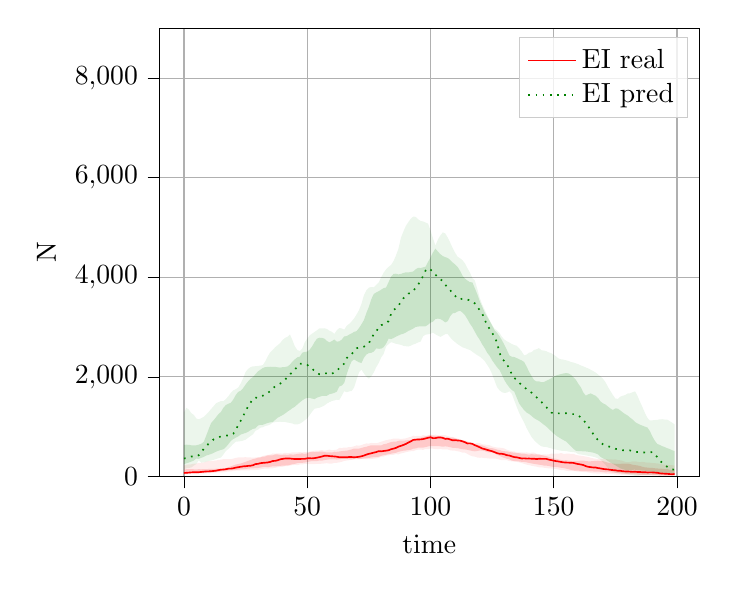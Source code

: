 % This file was created by tikzplotlib v0.9.8.
\begin{tikzpicture}

\begin{axis}[
legend cell align={left},
legend style={fill opacity=0.8, draw opacity=1, text opacity=1, draw=white!80!black},
tick align=outside,
tick pos=left,
x grid style={white!69.02!black},
xlabel={time},
xmajorgrids,
xmin=-9.95, xmax=208.95,
xtick style={color=black},
y grid style={white!69.02!black},
ylabel={N},
ymajorgrids,
ymin=0, ymax=9002,
ytick style={color=black}
]
\path [fill=red, fill opacity=0.15]
(axis cs:0,143.75)
--(axis cs:0,53.75)
--(axis cs:1,54.75)
--(axis cs:2,64)
--(axis cs:3,69.5)
--(axis cs:4,68.5)
--(axis cs:5,65.75)
--(axis cs:6,70)
--(axis cs:7,72)
--(axis cs:8,70.75)
--(axis cs:9,72.25)
--(axis cs:10,74.5)
--(axis cs:11,83.5)
--(axis cs:12,87)
--(axis cs:13,88.5)
--(axis cs:14,96.75)
--(axis cs:15,105.5)
--(axis cs:16,116)
--(axis cs:17,117.75)
--(axis cs:18,124)
--(axis cs:19,127.75)
--(axis cs:20,132.5)
--(axis cs:21,133.25)
--(axis cs:22,137.5)
--(axis cs:23,145)
--(axis cs:24,145)
--(axis cs:25,151.5)
--(axis cs:26,158.75)
--(axis cs:27,163)
--(axis cs:28,164)
--(axis cs:29,169.75)
--(axis cs:30,171.25)
--(axis cs:31,181.25)
--(axis cs:32,191.25)
--(axis cs:33,195.25)
--(axis cs:34,188)
--(axis cs:35,197)
--(axis cs:36,204.5)
--(axis cs:37,203.25)
--(axis cs:38,208.75)
--(axis cs:39,216)
--(axis cs:40,218.25)
--(axis cs:41,221.5)
--(axis cs:42,224.75)
--(axis cs:43,234.75)
--(axis cs:44,247.5)
--(axis cs:45,255.5)
--(axis cs:46,269.25)
--(axis cs:47,276.25)
--(axis cs:48,276)
--(axis cs:49,280.75)
--(axis cs:50,290.25)
--(axis cs:51,302.5)
--(axis cs:52,310.5)
--(axis cs:53,308.75)
--(axis cs:54,311.5)
--(axis cs:55,323.25)
--(axis cs:56,319.5)
--(axis cs:57,330.75)
--(axis cs:58,338.5)
--(axis cs:59,345.25)
--(axis cs:60,342.75)
--(axis cs:61,346.75)
--(axis cs:62,341.25)
--(axis cs:63,348.75)
--(axis cs:64,354.5)
--(axis cs:65,354.75)
--(axis cs:66,354)
--(axis cs:67,348.25)
--(axis cs:68,343.75)
--(axis cs:69,352.5)
--(axis cs:70,365)
--(axis cs:71,352.75)
--(axis cs:72,356)
--(axis cs:73,364.25)
--(axis cs:74,367.25)
--(axis cs:75,374.25)
--(axis cs:76,383.25)
--(axis cs:77,389.5)
--(axis cs:78,392.75)
--(axis cs:79,398.75)
--(axis cs:80,416.75)
--(axis cs:81,429.75)
--(axis cs:82,438)
--(axis cs:83,449)
--(axis cs:84,458.75)
--(axis cs:85,468)
--(axis cs:86,477)
--(axis cs:87,496.5)
--(axis cs:88,508.75)
--(axis cs:89,519.5)
--(axis cs:90,523.5)
--(axis cs:91,532)
--(axis cs:92,538.25)
--(axis cs:93,559.75)
--(axis cs:94,564.25)
--(axis cs:95,581.25)
--(axis cs:96,583.25)
--(axis cs:97,581.5)
--(axis cs:98,591)
--(axis cs:99,604)
--(axis cs:100,613.25)
--(axis cs:101,609.25)
--(axis cs:102,609.5)
--(axis cs:103,613.5)
--(axis cs:104,606.5)
--(axis cs:105,598.5)
--(axis cs:106,606)
--(axis cs:107,599.75)
--(axis cs:108,589.25)
--(axis cs:109,577.25)
--(axis cs:110,576)
--(axis cs:111,569.25)
--(axis cs:112,559)
--(axis cs:113,548.75)
--(axis cs:114,546)
--(axis cs:115,536.75)
--(axis cs:116,524.75)
--(axis cs:117,512.75)
--(axis cs:118,506.75)
--(axis cs:119,513.75)
--(axis cs:120,523.75)
--(axis cs:121,521.75)
--(axis cs:122,511.75)
--(axis cs:123,490)
--(axis cs:124,484.25)
--(axis cs:125,483.25)
--(axis cs:126,467.5)
--(axis cs:127,436.5)
--(axis cs:128,418.25)
--(axis cs:129,390)
--(axis cs:130,373.75)
--(axis cs:131,357.25)
--(axis cs:132,344.5)
--(axis cs:133,320.5)
--(axis cs:134,311.25)
--(axis cs:135,309)
--(axis cs:136,302)
--(axis cs:137,295.5)
--(axis cs:138,293.5)
--(axis cs:139,283.75)
--(axis cs:140,274.25)
--(axis cs:141,262.75)
--(axis cs:142,254.75)
--(axis cs:143,246.25)
--(axis cs:144,239)
--(axis cs:145,232)
--(axis cs:146,221.25)
--(axis cs:147,219.25)
--(axis cs:148,212)
--(axis cs:149,199.25)
--(axis cs:150,194.5)
--(axis cs:151,191.5)
--(axis cs:152,185.25)
--(axis cs:153,175.25)
--(axis cs:154,170)
--(axis cs:155,160.25)
--(axis cs:156,146.5)
--(axis cs:157,135)
--(axis cs:158,122.25)
--(axis cs:159,119)
--(axis cs:160,118.75)
--(axis cs:161,112)
--(axis cs:162,109.5)
--(axis cs:163,109.25)
--(axis cs:164,103.25)
--(axis cs:165,104)
--(axis cs:166,101.5)
--(axis cs:167,101)
--(axis cs:168,100.75)
--(axis cs:169,94.75)
--(axis cs:170,90)
--(axis cs:171,83.75)
--(axis cs:172,88.25)
--(axis cs:173,83.25)
--(axis cs:174,80)
--(axis cs:175,74.5)
--(axis cs:176,69.25)
--(axis cs:177,62.5)
--(axis cs:178,59.5)
--(axis cs:179,57)
--(axis cs:180,54)
--(axis cs:181,52.5)
--(axis cs:182,49.25)
--(axis cs:183,45)
--(axis cs:184,39.75)
--(axis cs:185,33.25)
--(axis cs:186,30.75)
--(axis cs:187,29.75)
--(axis cs:188,29.25)
--(axis cs:189,28.25)
--(axis cs:190,25.5)
--(axis cs:191,23)
--(axis cs:192,22.25)
--(axis cs:193,20.25)
--(axis cs:194,22)
--(axis cs:195,19.5)
--(axis cs:196,19.5)
--(axis cs:197,18)
--(axis cs:198,16.5)
--(axis cs:199,16.75)
--(axis cs:199,126.75)
--(axis cs:199,126.75)
--(axis cs:198,127.5)
--(axis cs:197,138.25)
--(axis cs:196,150)
--(axis cs:195,149.75)
--(axis cs:194,157.5)
--(axis cs:193,158.25)
--(axis cs:192,162.5)
--(axis cs:191,167)
--(axis cs:190,173)
--(axis cs:189,175.25)
--(axis cs:188,180.75)
--(axis cs:187,184.5)
--(axis cs:186,195.5)
--(axis cs:185,212.25)
--(axis cs:184,222.75)
--(axis cs:183,230)
--(axis cs:182,237.75)
--(axis cs:181,250.5)
--(axis cs:180,261)
--(axis cs:179,257.75)
--(axis cs:178,260)
--(axis cs:177,254.5)
--(axis cs:176,256.25)
--(axis cs:175,256.75)
--(axis cs:174,260.5)
--(axis cs:173,269.25)
--(axis cs:172,278.25)
--(axis cs:171,295.25)
--(axis cs:170,308.5)
--(axis cs:169,314.25)
--(axis cs:168,317.5)
--(axis cs:167,316.75)
--(axis cs:166,310)
--(axis cs:165,306.75)
--(axis cs:164,306.75)
--(axis cs:163,310.75)
--(axis cs:162,322.25)
--(axis cs:161,318.5)
--(axis cs:160,316.25)
--(axis cs:159,314.75)
--(axis cs:158,313.25)
--(axis cs:157,316)
--(axis cs:156,320.5)
--(axis cs:155,329)
--(axis cs:154,324.5)
--(axis cs:153,331.5)
--(axis cs:152,342.75)
--(axis cs:151,355.75)
--(axis cs:150,363.75)
--(axis cs:149,376.25)
--(axis cs:148,394.25)
--(axis cs:147,408.25)
--(axis cs:146,420.25)
--(axis cs:145,430.25)
--(axis cs:144,439.25)
--(axis cs:143,444.25)
--(axis cs:142,442.25)
--(axis cs:141,450.5)
--(axis cs:140,439.5)
--(axis cs:139,447.25)
--(axis cs:138,461)
--(axis cs:137,460.25)
--(axis cs:136,467.75)
--(axis cs:135,471)
--(axis cs:134,479.5)
--(axis cs:133,485)
--(axis cs:132,493.5)
--(axis cs:131,506.25)
--(axis cs:130,508.5)
--(axis cs:129,515.75)
--(axis cs:128,534.5)
--(axis cs:127,541.25)
--(axis cs:126,558.25)
--(axis cs:125,571.25)
--(axis cs:124,572.25)
--(axis cs:123,588.5)
--(axis cs:122,607)
--(axis cs:121,624)
--(axis cs:120,627.25)
--(axis cs:119,640.5)
--(axis cs:118,646.25)
--(axis cs:117,665.25)
--(axis cs:116,670.75)
--(axis cs:115,694)
--(axis cs:114,716)
--(axis cs:113,724.75)
--(axis cs:112,732.5)
--(axis cs:111,747.25)
--(axis cs:110,765.75)
--(axis cs:109,782.25)
--(axis cs:108,782)
--(axis cs:107,780.5)
--(axis cs:106,787)
--(axis cs:105,801.75)
--(axis cs:104,811)
--(axis cs:103,809.5)
--(axis cs:102,814.25)
--(axis cs:101,821)
--(axis cs:100,829)
--(axis cs:99,817.25)
--(axis cs:98,808.25)
--(axis cs:97,792.75)
--(axis cs:96,779.5)
--(axis cs:95,766.5)
--(axis cs:94,756)
--(axis cs:93,738.75)
--(axis cs:92,730.25)
--(axis cs:91,730.75)
--(axis cs:90,725.5)
--(axis cs:89,719)
--(axis cs:88,722)
--(axis cs:87,717.75)
--(axis cs:86,700)
--(axis cs:85,701.5)
--(axis cs:84,692.5)
--(axis cs:83,675.25)
--(axis cs:82,656.5)
--(axis cs:81,648.75)
--(axis cs:80,623.5)
--(axis cs:79,626.25)
--(axis cs:78,625.5)
--(axis cs:77,624.25)
--(axis cs:76,628.5)
--(axis cs:75,614.25)
--(axis cs:74,598)
--(axis cs:73,588.5)
--(axis cs:72,574.75)
--(axis cs:71,561)
--(axis cs:70,562.75)
--(axis cs:69,562.75)
--(axis cs:68,544.5)
--(axis cs:67,532.75)
--(axis cs:66,518.75)
--(axis cs:65,517.75)
--(axis cs:64,510)
--(axis cs:63,503.75)
--(axis cs:62,497.25)
--(axis cs:61,498.25)
--(axis cs:60,482.25)
--(axis cs:59,486.25)
--(axis cs:58,483.25)
--(axis cs:57,492.25)
--(axis cs:56,502.75)
--(axis cs:55,499.25)
--(axis cs:54,495.25)
--(axis cs:53,491.75)
--(axis cs:52,496)
--(axis cs:51,492)
--(axis cs:50,465.5)
--(axis cs:49,456.5)
--(axis cs:48,465)
--(axis cs:47,460.5)
--(axis cs:46,454.25)
--(axis cs:45,443.5)
--(axis cs:44,441.25)
--(axis cs:43,446.25)
--(axis cs:42,432)
--(axis cs:41,441)
--(axis cs:40,436.75)
--(axis cs:39,435.5)
--(axis cs:38,445)
--(axis cs:37,445.75)
--(axis cs:36,426)
--(axis cs:35,424.75)
--(axis cs:34,424.75)
--(axis cs:33,403.5)
--(axis cs:32,398.5)
--(axis cs:31,383.75)
--(axis cs:30,376.75)
--(axis cs:29,361.75)
--(axis cs:28,350.25)
--(axis cs:27,331.5)
--(axis cs:26,315.5)
--(axis cs:25,295)
--(axis cs:24,278.25)
--(axis cs:23,262.75)
--(axis cs:22,251.25)
--(axis cs:21,241)
--(axis cs:20,222.75)
--(axis cs:19,205)
--(axis cs:18,186)
--(axis cs:17,168.25)
--(axis cs:16,161.75)
--(axis cs:15,158.5)
--(axis cs:14,158.5)
--(axis cs:13,157)
--(axis cs:12,154.75)
--(axis cs:11,156.75)
--(axis cs:10,151.75)
--(axis cs:9,151.25)
--(axis cs:8,151)
--(axis cs:7,146)
--(axis cs:6,148)
--(axis cs:5,144)
--(axis cs:4,146)
--(axis cs:3,151.5)
--(axis cs:2,150.5)
--(axis cs:1,147)
--(axis cs:0,143.75)
--cycle;

\path [fill=red, fill opacity=0.075]
(axis cs:0,218.7)
--(axis cs:0,44)
--(axis cs:1,44.7)
--(axis cs:2,50.5)
--(axis cs:3,60.4)
--(axis cs:4,59.7)
--(axis cs:5,63.5)
--(axis cs:6,64.1)
--(axis cs:7,64)
--(axis cs:8,61.5)
--(axis cs:9,64.7)
--(axis cs:10,70.8)
--(axis cs:11,71.5)
--(axis cs:12,76.1)
--(axis cs:13,81.8)
--(axis cs:14,83.8)
--(axis cs:15,82.5)
--(axis cs:16,86.2)
--(axis cs:17,94.3)
--(axis cs:18,99.1)
--(axis cs:19,105)
--(axis cs:20,107.9)
--(axis cs:21,117)
--(axis cs:22,118.8)
--(axis cs:23,122)
--(axis cs:24,122.1)
--(axis cs:25,123.1)
--(axis cs:26,124.4)
--(axis cs:27,127.2)
--(axis cs:28,131.5)
--(axis cs:29,131.3)
--(axis cs:30,134.3)
--(axis cs:31,143.9)
--(axis cs:32,155.4)
--(axis cs:33,159.6)
--(axis cs:34,157.5)
--(axis cs:35,164.3)
--(axis cs:36,166.3)
--(axis cs:37,175.6)
--(axis cs:38,187.4)
--(axis cs:39,193.8)
--(axis cs:40,196.7)
--(axis cs:41,209.7)
--(axis cs:42,210.7)
--(axis cs:43,219.9)
--(axis cs:44,230.3)
--(axis cs:45,233.6)
--(axis cs:46,229.7)
--(axis cs:47,242.6)
--(axis cs:48,242.9)
--(axis cs:49,253.2)
--(axis cs:50,252.6)
--(axis cs:51,247.1)
--(axis cs:52,247.7)
--(axis cs:53,250.8)
--(axis cs:54,255.1)
--(axis cs:55,253)
--(axis cs:56,259.3)
--(axis cs:57,262.5)
--(axis cs:58,269.6)
--(axis cs:59,257.7)
--(axis cs:60,261)
--(axis cs:61,273.3)
--(axis cs:62,275.9)
--(axis cs:63,285.2)
--(axis cs:64,295.4)
--(axis cs:65,312.9)
--(axis cs:66,322.2)
--(axis cs:67,329)
--(axis cs:68,335.1)
--(axis cs:69,343.8)
--(axis cs:70,347.6)
--(axis cs:71,342.4)
--(axis cs:72,353.9)
--(axis cs:73,354.2)
--(axis cs:74,351.4)
--(axis cs:75,358)
--(axis cs:76,353.8)
--(axis cs:77,358.6)
--(axis cs:78,365.2)
--(axis cs:79,378.4)
--(axis cs:80,398.9)
--(axis cs:81,401.3)
--(axis cs:82,420.5)
--(axis cs:83,426.7)
--(axis cs:84,437.1)
--(axis cs:85,437.6)
--(axis cs:86,451.2)
--(axis cs:87,444.9)
--(axis cs:88,464.9)
--(axis cs:89,473.8)
--(axis cs:90,490)
--(axis cs:91,499.9)
--(axis cs:92,508.9)
--(axis cs:93,510.7)
--(axis cs:94,529.1)
--(axis cs:95,543.3)
--(axis cs:96,540)
--(axis cs:97,536.9)
--(axis cs:98,554.2)
--(axis cs:99,548.6)
--(axis cs:100,564.8)
--(axis cs:101,560.1)
--(axis cs:102,551.5)
--(axis cs:103,547.7)
--(axis cs:104,554.7)
--(axis cs:105,544.7)
--(axis cs:106,545.8)
--(axis cs:107,543.7)
--(axis cs:108,527)
--(axis cs:109,521.3)
--(axis cs:110,519.8)
--(axis cs:111,507.6)
--(axis cs:112,497.8)
--(axis cs:113,480.5)
--(axis cs:114,478.9)
--(axis cs:115,453.3)
--(axis cs:116,425.3)
--(axis cs:117,406.7)
--(axis cs:118,399.8)
--(axis cs:119,381.6)
--(axis cs:120,377.4)
--(axis cs:121,378.1)
--(axis cs:122,369.1)
--(axis cs:123,367.4)
--(axis cs:124,361.8)
--(axis cs:125,357.7)
--(axis cs:126,361.9)
--(axis cs:127,355.4)
--(axis cs:128,340.5)
--(axis cs:129,329.9)
--(axis cs:130,328.3)
--(axis cs:131,330.4)
--(axis cs:132,309)
--(axis cs:133,305.9)
--(axis cs:134,300.3)
--(axis cs:135,294.3)
--(axis cs:136,284.4)
--(axis cs:137,270.6)
--(axis cs:138,255.2)
--(axis cs:139,239.1)
--(axis cs:140,229.4)
--(axis cs:141,216.4)
--(axis cs:142,206.9)
--(axis cs:143,198.5)
--(axis cs:144,185.2)
--(axis cs:145,185.7)
--(axis cs:146,177.3)
--(axis cs:147,170.1)
--(axis cs:148,163.1)
--(axis cs:149,162)
--(axis cs:150,158.1)
--(axis cs:151,150.7)
--(axis cs:152,140.5)
--(axis cs:153,131)
--(axis cs:154,129.8)
--(axis cs:155,118.6)
--(axis cs:156,110.9)
--(axis cs:157,111.6)
--(axis cs:158,108.9)
--(axis cs:159,106.5)
--(axis cs:160,98.3)
--(axis cs:161,94.4)
--(axis cs:162,91.4)
--(axis cs:163,88.7)
--(axis cs:164,81.6)
--(axis cs:165,73.9)
--(axis cs:166,64.6)
--(axis cs:167,61.7)
--(axis cs:168,60.3)
--(axis cs:169,57.2)
--(axis cs:170,60.7)
--(axis cs:171,55.8)
--(axis cs:172,54.8)
--(axis cs:173,52.7)
--(axis cs:174,49.8)
--(axis cs:175,42.4)
--(axis cs:176,37.7)
--(axis cs:177,36.6)
--(axis cs:178,35.4)
--(axis cs:179,35.4)
--(axis cs:180,32.2)
--(axis cs:181,31.1)
--(axis cs:182,29.1)
--(axis cs:183,25.6)
--(axis cs:184,25.5)
--(axis cs:185,25.6)
--(axis cs:186,24.5)
--(axis cs:187,24.6)
--(axis cs:188,24.6)
--(axis cs:189,24.4)
--(axis cs:190,21.7)
--(axis cs:191,18.9)
--(axis cs:192,17.7)
--(axis cs:193,15)
--(axis cs:194,15.8)
--(axis cs:195,12.8)
--(axis cs:196,10.9)
--(axis cs:197,11.7)
--(axis cs:198,11.6)
--(axis cs:199,10.8)
--(axis cs:199,219.4)
--(axis cs:199,219.4)
--(axis cs:198,227.7)
--(axis cs:197,229.2)
--(axis cs:196,232.1)
--(axis cs:195,236.8)
--(axis cs:194,243.7)
--(axis cs:193,253.8)
--(axis cs:192,264.1)
--(axis cs:191,268.3)
--(axis cs:190,272.1)
--(axis cs:189,277.6)
--(axis cs:188,277.5)
--(axis cs:187,286.7)
--(axis cs:186,295.7)
--(axis cs:185,288.5)
--(axis cs:184,295.6)
--(axis cs:183,306.1)
--(axis cs:182,304.1)
--(axis cs:181,293.5)
--(axis cs:180,287.5)
--(axis cs:179,294.2)
--(axis cs:178,313.4)
--(axis cs:177,326.4)
--(axis cs:176,330.6)
--(axis cs:175,344.6)
--(axis cs:174,340.6)
--(axis cs:173,346)
--(axis cs:172,345)
--(axis cs:171,354.1)
--(axis cs:170,355.2)
--(axis cs:169,354.4)
--(axis cs:168,354.7)
--(axis cs:167,357.5)
--(axis cs:166,365.6)
--(axis cs:165,376.2)
--(axis cs:164,394.4)
--(axis cs:163,401.2)
--(axis cs:162,411.3)
--(axis cs:161,418.7)
--(axis cs:160,424.5)
--(axis cs:159,434.4)
--(axis cs:158,455)
--(axis cs:157,453.6)
--(axis cs:156,461)
--(axis cs:155,458.2)
--(axis cs:154,456.6)
--(axis cs:153,472.7)
--(axis cs:152,459.5)
--(axis cs:151,462.3)
--(axis cs:150,455.4)
--(axis cs:149,463)
--(axis cs:148,443.6)
--(axis cs:147,442.5)
--(axis cs:146,446.1)
--(axis cs:145,440.2)
--(axis cs:144,453)
--(axis cs:143,457.6)
--(axis cs:142,479.5)
--(axis cs:141,478)
--(axis cs:140,475.7)
--(axis cs:139,484.4)
--(axis cs:138,478.5)
--(axis cs:137,485.3)
--(axis cs:136,486)
--(axis cs:135,485.7)
--(axis cs:134,504.1)
--(axis cs:133,507.6)
--(axis cs:132,520.8)
--(axis cs:131,538.9)
--(axis cs:130,563.4)
--(axis cs:129,574.9)
--(axis cs:128,580)
--(axis cs:127,583.7)
--(axis cs:126,592.1)
--(axis cs:125,604.5)
--(axis cs:124,628.2)
--(axis cs:123,634.7)
--(axis cs:122,643.2)
--(axis cs:121,648.9)
--(axis cs:120,672.2)
--(axis cs:119,675.1)
--(axis cs:118,664.7)
--(axis cs:117,681.9)
--(axis cs:116,687.1)
--(axis cs:115,712.5)
--(axis cs:114,724.4)
--(axis cs:113,728.6)
--(axis cs:112,749.7)
--(axis cs:111,764.1)
--(axis cs:110,778.9)
--(axis cs:109,796.3)
--(axis cs:108,799.4)
--(axis cs:107,813.8)
--(axis cs:106,832.6)
--(axis cs:105,834.1)
--(axis cs:104,825.3)
--(axis cs:103,830.4)
--(axis cs:102,841.8)
--(axis cs:101,832.3)
--(axis cs:100,843.8)
--(axis cs:99,828.1)
--(axis cs:98,818.8)
--(axis cs:97,832.2)
--(axis cs:96,810.6)
--(axis cs:95,818.9)
--(axis cs:94,812.2)
--(axis cs:93,820.2)
--(axis cs:92,796.6)
--(axis cs:91,784.5)
--(axis cs:90,766.1)
--(axis cs:89,761)
--(axis cs:88,752.2)
--(axis cs:87,762.5)
--(axis cs:86,761.4)
--(axis cs:85,763.7)
--(axis cs:84,748.1)
--(axis cs:83,741.6)
--(axis cs:82,729.9)
--(axis cs:81,713.8)
--(axis cs:80,698.9)
--(axis cs:79,681.5)
--(axis cs:78,670.8)
--(axis cs:77,671.8)
--(axis cs:76,674.9)
--(axis cs:75,661.9)
--(axis cs:74,665.1)
--(axis cs:73,650.1)
--(axis cs:72,631.7)
--(axis cs:71,619.6)
--(axis cs:70,625.9)
--(axis cs:69,608)
--(axis cs:68,593.5)
--(axis cs:67,592.6)
--(axis cs:66,581.3)
--(axis cs:65,582.5)
--(axis cs:64,572.9)
--(axis cs:63,573.9)
--(axis cs:62,540.4)
--(axis cs:61,534.8)
--(axis cs:60,526.6)
--(axis cs:59,542.4)
--(axis cs:58,529)
--(axis cs:57,517)
--(axis cs:56,531.7)
--(axis cs:55,523.4)
--(axis cs:54,519.2)
--(axis cs:53,518.2)
--(axis cs:52,507.6)
--(axis cs:51,499.4)
--(axis cs:50,493.9)
--(axis cs:49,491.9)
--(axis cs:48,483.6)
--(axis cs:47,492.2)
--(axis cs:46,484.9)
--(axis cs:45,483.2)
--(axis cs:44,487.2)
--(axis cs:43,473.8)
--(axis cs:42,472.2)
--(axis cs:41,478.1)
--(axis cs:40,460.8)
--(axis cs:39,464.8)
--(axis cs:38,466.4)
--(axis cs:37,460.6)
--(axis cs:36,463.3)
--(axis cs:35,441.6)
--(axis cs:34,435.2)
--(axis cs:33,425.1)
--(axis cs:32,414.3)
--(axis cs:31,393.1)
--(axis cs:30,388.7)
--(axis cs:29,382.9)
--(axis cs:28,378.1)
--(axis cs:27,383.5)
--(axis cs:26,384.4)
--(axis cs:25,388.3)
--(axis cs:24,386.6)
--(axis cs:23,386)
--(axis cs:22,383.6)
--(axis cs:21,373.8)
--(axis cs:20,361.2)
--(axis cs:19,347.4)
--(axis cs:18,348)
--(axis cs:17,351.2)
--(axis cs:16,349.4)
--(axis cs:15,339.5)
--(axis cs:14,332.5)
--(axis cs:13,323.5)
--(axis cs:12,316.5)
--(axis cs:11,311.8)
--(axis cs:10,310.3)
--(axis cs:9,299.1)
--(axis cs:8,280.9)
--(axis cs:7,277.2)
--(axis cs:6,276.1)
--(axis cs:5,260.5)
--(axis cs:4,258.6)
--(axis cs:3,246.5)
--(axis cs:2,245.9)
--(axis cs:1,237)
--(axis cs:0,218.7)
--cycle;

\path [fill=green!50!black, fill opacity=0.15]
(axis cs:0,635.75)
--(axis cs:0,251.5)
--(axis cs:1,265.75)
--(axis cs:2,282)
--(axis cs:3,300.25)
--(axis cs:4,321.5)
--(axis cs:5,362.25)
--(axis cs:6,353.5)
--(axis cs:7,376.75)
--(axis cs:8,393.75)
--(axis cs:9,421.75)
--(axis cs:10,436.25)
--(axis cs:11,452.5)
--(axis cs:12,473.75)
--(axis cs:13,499)
--(axis cs:14,519.25)
--(axis cs:15,535.5)
--(axis cs:16,547.25)
--(axis cs:17,591.5)
--(axis cs:18,648.5)
--(axis cs:19,715.25)
--(axis cs:20,753.5)
--(axis cs:21,779.25)
--(axis cs:22,806)
--(axis cs:23,842)
--(axis cs:24,860.25)
--(axis cs:25,874.5)
--(axis cs:26,898)
--(axis cs:27,931.75)
--(axis cs:28,957.75)
--(axis cs:29,967.5)
--(axis cs:30,1023.75)
--(axis cs:31,1038.5)
--(axis cs:32,1039.25)
--(axis cs:33,1058.25)
--(axis cs:34,1076.75)
--(axis cs:35,1088)
--(axis cs:36,1094)
--(axis cs:37,1138.25)
--(axis cs:38,1180)
--(axis cs:39,1207.25)
--(axis cs:40,1233.75)
--(axis cs:41,1265.25)
--(axis cs:42,1305)
--(axis cs:43,1336)
--(axis cs:44,1373)
--(axis cs:45,1402.5)
--(axis cs:46,1447.75)
--(axis cs:47,1489.75)
--(axis cs:48,1529.5)
--(axis cs:49,1560.75)
--(axis cs:50,1580.25)
--(axis cs:51,1579.75)
--(axis cs:52,1564.75)
--(axis cs:53,1555.25)
--(axis cs:54,1585.75)
--(axis cs:55,1602.5)
--(axis cs:56,1619)
--(axis cs:57,1618.25)
--(axis cs:58,1622.75)
--(axis cs:59,1654)
--(axis cs:60,1665.25)
--(axis cs:61,1679.25)
--(axis cs:62,1703.75)
--(axis cs:63,1808.25)
--(axis cs:64,1827)
--(axis cs:65,1878.5)
--(axis cs:66,2052.25)
--(axis cs:67,2197)
--(axis cs:68,2314.75)
--(axis cs:69,2352.25)
--(axis cs:70,2321.5)
--(axis cs:71,2294.5)
--(axis cs:72,2280)
--(axis cs:73,2384.5)
--(axis cs:74,2449.75)
--(axis cs:75,2478.25)
--(axis cs:76,2485.5)
--(axis cs:77,2511.25)
--(axis cs:78,2573.5)
--(axis cs:79,2565.5)
--(axis cs:80,2567.5)
--(axis cs:81,2598.25)
--(axis cs:82,2668)
--(axis cs:83,2769.75)
--(axis cs:84,2760.75)
--(axis cs:85,2780.5)
--(axis cs:86,2809.75)
--(axis cs:87,2831.75)
--(axis cs:88,2854.75)
--(axis cs:89,2868.5)
--(axis cs:90,2891.5)
--(axis cs:91,2923.25)
--(axis cs:92,2947)
--(axis cs:93,2971.75)
--(axis cs:94,3004.25)
--(axis cs:95,3011.75)
--(axis cs:96,3016.75)
--(axis cs:97,3015.5)
--(axis cs:98,3017.5)
--(axis cs:99,3049.25)
--(axis cs:100,3090)
--(axis cs:101,3109)
--(axis cs:102,3162.5)
--(axis cs:103,3171)
--(axis cs:104,3162.5)
--(axis cs:105,3133.75)
--(axis cs:106,3093.75)
--(axis cs:107,3121.25)
--(axis cs:108,3218.75)
--(axis cs:109,3278.5)
--(axis cs:110,3284.75)
--(axis cs:111,3315)
--(axis cs:112,3327.75)
--(axis cs:113,3291.5)
--(axis cs:114,3238.75)
--(axis cs:115,3159.25)
--(axis cs:116,3069.5)
--(axis cs:117,2999)
--(axis cs:118,2906.25)
--(axis cs:119,2818.5)
--(axis cs:120,2743.5)
--(axis cs:121,2652.75)
--(axis cs:122,2576.5)
--(axis cs:123,2485.75)
--(axis cs:124,2423.75)
--(axis cs:125,2335)
--(axis cs:126,2264.25)
--(axis cs:127,2194.5)
--(axis cs:128,2141.5)
--(axis cs:129,2040.25)
--(axis cs:130,1934.25)
--(axis cs:131,1854)
--(axis cs:132,1788.75)
--(axis cs:133,1737.25)
--(axis cs:134,1703.25)
--(axis cs:135,1583.5)
--(axis cs:136,1462.5)
--(axis cs:137,1396)
--(axis cs:138,1332.75)
--(axis cs:139,1285.25)
--(axis cs:140,1257)
--(axis cs:141,1216.75)
--(axis cs:142,1173.75)
--(axis cs:143,1144)
--(axis cs:144,1118.25)
--(axis cs:145,1080.25)
--(axis cs:146,1041)
--(axis cs:147,1003.25)
--(axis cs:148,957)
--(axis cs:149,909.5)
--(axis cs:150,862.5)
--(axis cs:151,820.75)
--(axis cs:152,789)
--(axis cs:153,758)
--(axis cs:154,730.75)
--(axis cs:155,704)
--(axis cs:156,654.75)
--(axis cs:157,607)
--(axis cs:158,556.5)
--(axis cs:159,516.75)
--(axis cs:160,511.5)
--(axis cs:161,509.5)
--(axis cs:162,505.75)
--(axis cs:163,503.75)
--(axis cs:164,497.75)
--(axis cs:165,489.25)
--(axis cs:166,481.25)
--(axis cs:167,464.75)
--(axis cs:168,443)
--(axis cs:169,394.25)
--(axis cs:170,364)
--(axis cs:171,345.75)
--(axis cs:172,311.5)
--(axis cs:173,280)
--(axis cs:174,254.75)
--(axis cs:175,225.5)
--(axis cs:176,194.5)
--(axis cs:177,163.5)
--(axis cs:178,147)
--(axis cs:179,133.5)
--(axis cs:180,129.5)
--(axis cs:181,128)
--(axis cs:182,136.5)
--(axis cs:183,136.75)
--(axis cs:184,130.5)
--(axis cs:185,127)
--(axis cs:186,118.25)
--(axis cs:187,116.75)
--(axis cs:188,114.5)
--(axis cs:189,104)
--(axis cs:190,96)
--(axis cs:191,86.25)
--(axis cs:192,80.75)
--(axis cs:193,77.5)
--(axis cs:194,76.25)
--(axis cs:195,71)
--(axis cs:196,68.75)
--(axis cs:197,65.25)
--(axis cs:198,60.25)
--(axis cs:199,52.5)
--(axis cs:199,513.25)
--(axis cs:199,513.25)
--(axis cs:198,528.75)
--(axis cs:197,552.5)
--(axis cs:196,569.25)
--(axis cs:195,593.75)
--(axis cs:194,609.5)
--(axis cs:193,635.25)
--(axis cs:192,655.25)
--(axis cs:191,717.5)
--(axis cs:190,805.75)
--(axis cs:189,912.75)
--(axis cs:188,984.75)
--(axis cs:187,1002.25)
--(axis cs:186,1021.25)
--(axis cs:185,1040.25)
--(axis cs:184,1065)
--(axis cs:183,1094.75)
--(axis cs:182,1144.5)
--(axis cs:181,1182.5)
--(axis cs:180,1225)
--(axis cs:179,1253.5)
--(axis cs:178,1288)
--(axis cs:177,1326.75)
--(axis cs:176,1365)
--(axis cs:175,1367.75)
--(axis cs:174,1337.25)
--(axis cs:173,1366.75)
--(axis cs:172,1405.5)
--(axis cs:171,1445.75)
--(axis cs:170,1470.25)
--(axis cs:169,1505.25)
--(axis cs:168,1575)
--(axis cs:167,1622)
--(axis cs:166,1643)
--(axis cs:165,1670)
--(axis cs:164,1650.75)
--(axis cs:163,1625)
--(axis cs:162,1687)
--(axis cs:161,1791.5)
--(axis cs:160,1861)
--(axis cs:159,1940.75)
--(axis cs:158,1993.5)
--(axis cs:157,2039.75)
--(axis cs:156,2070.25)
--(axis cs:155,2079)
--(axis cs:154,2070)
--(axis cs:153,2058)
--(axis cs:152,2045.25)
--(axis cs:151,2029.25)
--(axis cs:150,2009.5)
--(axis cs:149,1972.5)
--(axis cs:148,1946.75)
--(axis cs:147,1924.25)
--(axis cs:146,1897.75)
--(axis cs:145,1894.5)
--(axis cs:144,1912)
--(axis cs:143,1909.5)
--(axis cs:142,1938.75)
--(axis cs:141,2018)
--(axis cs:140,2103)
--(axis cs:139,2207.25)
--(axis cs:138,2300)
--(axis cs:137,2331.25)
--(axis cs:136,2355)
--(axis cs:135,2377.75)
--(axis cs:134,2399.5)
--(axis cs:133,2405)
--(axis cs:132,2432.5)
--(axis cs:131,2540.75)
--(axis cs:130,2642.75)
--(axis cs:129,2735.25)
--(axis cs:128,2817.75)
--(axis cs:127,2887.25)
--(axis cs:126,2940.25)
--(axis cs:125,3031.75)
--(axis cs:124,3125)
--(axis cs:123,3208.5)
--(axis cs:122,3295.25)
--(axis cs:121,3408.25)
--(axis cs:120,3519.5)
--(axis cs:119,3657)
--(axis cs:118,3780.5)
--(axis cs:117,3898.75)
--(axis cs:116,3904)
--(axis cs:115,3934.25)
--(axis cs:114,3974.25)
--(axis cs:113,4031.25)
--(axis cs:112,4130.75)
--(axis cs:111,4209.75)
--(axis cs:110,4259.5)
--(axis cs:109,4298.75)
--(axis cs:108,4348.5)
--(axis cs:107,4387.5)
--(axis cs:106,4405.75)
--(axis cs:105,4427.25)
--(axis cs:104,4465)
--(axis cs:103,4518)
--(axis cs:102,4578)
--(axis cs:101,4497.25)
--(axis cs:100,4398.25)
--(axis cs:99,4309.5)
--(axis cs:98,4213.25)
--(axis cs:97,4201)
--(axis cs:96,4185.75)
--(axis cs:95,4192.5)
--(axis cs:94,4161.75)
--(axis cs:93,4117.5)
--(axis cs:92,4107.75)
--(axis cs:91,4097)
--(axis cs:90,4102)
--(axis cs:89,4086.5)
--(axis cs:88,4069.25)
--(axis cs:87,4059)
--(axis cs:86,4073.5)
--(axis cs:85,4068)
--(axis cs:84,4014.75)
--(axis cs:83,3903.5)
--(axis cs:82,3796)
--(axis cs:81,3784.25)
--(axis cs:80,3752.5)
--(axis cs:79,3721.25)
--(axis cs:78,3697)
--(axis cs:77,3666.75)
--(axis cs:76,3561)
--(axis cs:75,3407)
--(axis cs:74,3284.5)
--(axis cs:73,3142.75)
--(axis cs:72,3056.75)
--(axis cs:71,2981)
--(axis cs:70,2920.5)
--(axis cs:69,2905)
--(axis cs:68,2873.5)
--(axis cs:67,2850)
--(axis cs:66,2819.75)
--(axis cs:65,2813.25)
--(axis cs:64,2748.5)
--(axis cs:63,2716)
--(axis cs:62,2708.25)
--(axis cs:61,2752)
--(axis cs:60,2719.5)
--(axis cs:59,2694.5)
--(axis cs:58,2722.5)
--(axis cs:57,2768.75)
--(axis cs:56,2784)
--(axis cs:55,2787.5)
--(axis cs:54,2770.25)
--(axis cs:53,2701.5)
--(axis cs:52,2615.5)
--(axis cs:51,2547.75)
--(axis cs:50,2507.25)
--(axis cs:49,2504)
--(axis cs:48,2486)
--(axis cs:47,2409)
--(axis cs:46,2393)
--(axis cs:45,2354.25)
--(axis cs:44,2307.5)
--(axis cs:43,2248.25)
--(axis cs:42,2210.25)
--(axis cs:41,2199.75)
--(axis cs:40,2196.5)
--(axis cs:39,2187.75)
--(axis cs:38,2194)
--(axis cs:37,2202.5)
--(axis cs:36,2200.25)
--(axis cs:35,2204.75)
--(axis cs:34,2201.75)
--(axis cs:33,2197.5)
--(axis cs:32,2179.75)
--(axis cs:31,2145.25)
--(axis cs:30,2110.5)
--(axis cs:29,2055.5)
--(axis cs:28,1998.75)
--(axis cs:27,1962.5)
--(axis cs:26,1909.75)
--(axis cs:25,1846.75)
--(axis cs:24,1775.5)
--(axis cs:23,1721.5)
--(axis cs:22,1699.25)
--(axis cs:21,1635.75)
--(axis cs:20,1545.5)
--(axis cs:19,1480.75)
--(axis cs:18,1462.75)
--(axis cs:17,1435.75)
--(axis cs:16,1381.25)
--(axis cs:15,1298.25)
--(axis cs:14,1254.75)
--(axis cs:13,1190.5)
--(axis cs:12,1129.25)
--(axis cs:11,1074)
--(axis cs:10,948.5)
--(axis cs:9,817.75)
--(axis cs:8,695.5)
--(axis cs:7,657.5)
--(axis cs:6,641)
--(axis cs:5,627.75)
--(axis cs:4,624.5)
--(axis cs:3,628)
--(axis cs:2,636.75)
--(axis cs:1,639.75)
--(axis cs:0,635.75)
--cycle;

\path [fill=green!50!black, fill opacity=0.075]
(axis cs:0,1286.5)
--(axis cs:0,151.2)
--(axis cs:1,165.5)
--(axis cs:2,171.8)
--(axis cs:3,182.9)
--(axis cs:4,220.5)
--(axis cs:5,250.8)
--(axis cs:6,323.4)
--(axis cs:7,281.3)
--(axis cs:8,283.7)
--(axis cs:9,296.6)
--(axis cs:10,312.5)
--(axis cs:11,323.6)
--(axis cs:12,334.2)
--(axis cs:13,352.5)
--(axis cs:14,368.4)
--(axis cs:15,382.6)
--(axis cs:16,441.6)
--(axis cs:17,513.7)
--(axis cs:18,553.6)
--(axis cs:19,604)
--(axis cs:20,654.6)
--(axis cs:21,698.5)
--(axis cs:22,704.1)
--(axis cs:23,710.2)
--(axis cs:24,721.8)
--(axis cs:25,741.1)
--(axis cs:26,777.5)
--(axis cs:27,813.1)
--(axis cs:28,848.6)
--(axis cs:29,920.3)
--(axis cs:30,941.2)
--(axis cs:31,980.2)
--(axis cs:32,991)
--(axis cs:33,1015.3)
--(axis cs:34,1025.9)
--(axis cs:35,1046.6)
--(axis cs:36,1084.1)
--(axis cs:37,1092.1)
--(axis cs:38,1098.8)
--(axis cs:39,1100.7)
--(axis cs:40,1096.1)
--(axis cs:41,1096)
--(axis cs:42,1085.1)
--(axis cs:43,1076.4)
--(axis cs:44,1065.5)
--(axis cs:45,1045.4)
--(axis cs:46,1045.8)
--(axis cs:47,1063)
--(axis cs:48,1091.7)
--(axis cs:49,1130.9)
--(axis cs:50,1170.1)
--(axis cs:51,1234.1)
--(axis cs:52,1304.2)
--(axis cs:53,1362.7)
--(axis cs:54,1372)
--(axis cs:55,1382.3)
--(axis cs:56,1403.4)
--(axis cs:57,1428.2)
--(axis cs:58,1467.8)
--(axis cs:59,1493.8)
--(axis cs:60,1517)
--(axis cs:61,1528.5)
--(axis cs:62,1543.1)
--(axis cs:63,1536.1)
--(axis cs:64,1620.7)
--(axis cs:65,1714.8)
--(axis cs:66,1693.2)
--(axis cs:67,1710.4)
--(axis cs:68,1718.7)
--(axis cs:69,1784.9)
--(axis cs:70,1945.6)
--(axis cs:71,2093.5)
--(axis cs:72,2147.3)
--(axis cs:73,2068.7)
--(axis cs:74,2006)
--(axis cs:75,1966.4)
--(axis cs:76,2011.1)
--(axis cs:77,2091.1)
--(axis cs:78,2196.9)
--(axis cs:79,2280.1)
--(axis cs:80,2391.7)
--(axis cs:81,2462.3)
--(axis cs:82,2612.5)
--(axis cs:83,2657.6)
--(axis cs:84,2698.3)
--(axis cs:85,2683.6)
--(axis cs:86,2665.4)
--(axis cs:87,2656)
--(axis cs:88,2644.4)
--(axis cs:89,2624.4)
--(axis cs:90,2616.8)
--(axis cs:91,2610.9)
--(axis cs:92,2626.9)
--(axis cs:93,2651.8)
--(axis cs:94,2668.5)
--(axis cs:95,2693.6)
--(axis cs:96,2709.8)
--(axis cs:97,2816.2)
--(axis cs:98,2849.3)
--(axis cs:99,2856)
--(axis cs:100,2865.9)
--(axis cs:101,2890.8)
--(axis cs:102,2856.4)
--(axis cs:103,2828.9)
--(axis cs:104,2803.7)
--(axis cs:105,2830.7)
--(axis cs:106,2858.2)
--(axis cs:107,2860.7)
--(axis cs:108,2793.2)
--(axis cs:109,2741.1)
--(axis cs:110,2698.6)
--(axis cs:111,2658.4)
--(axis cs:112,2626.9)
--(axis cs:113,2594.4)
--(axis cs:114,2579.1)
--(axis cs:115,2556.8)
--(axis cs:116,2541.7)
--(axis cs:117,2505.6)
--(axis cs:118,2472.2)
--(axis cs:119,2436)
--(axis cs:120,2408.6)
--(axis cs:121,2365.4)
--(axis cs:122,2316.9)
--(axis cs:123,2244.3)
--(axis cs:124,2164.8)
--(axis cs:125,2057.6)
--(axis cs:126,1924.7)
--(axis cs:127,1795.7)
--(axis cs:128,1731)
--(axis cs:129,1693.5)
--(axis cs:130,1679.1)
--(axis cs:131,1685.7)
--(axis cs:132,1715)
--(axis cs:133,1660.2)
--(axis cs:134,1528)
--(axis cs:135,1395.7)
--(axis cs:136,1275.1)
--(axis cs:137,1176.3)
--(axis cs:138,1081.5)
--(axis cs:139,972.2)
--(axis cs:140,880.5)
--(axis cs:141,793.4)
--(axis cs:142,732.8)
--(axis cs:143,683.6)
--(axis cs:144,640.5)
--(axis cs:145,607.8)
--(axis cs:146,596.6)
--(axis cs:147,593.7)
--(axis cs:148,579.1)
--(axis cs:149,565.7)
--(axis cs:150,548.2)
--(axis cs:151,540.9)
--(axis cs:152,529.9)
--(axis cs:153,518.5)
--(axis cs:154,514)
--(axis cs:155,512.6)
--(axis cs:156,502.6)
--(axis cs:157,494.7)
--(axis cs:158,490.9)
--(axis cs:159,481.5)
--(axis cs:160,448.8)
--(axis cs:161,442.6)
--(axis cs:162,435.7)
--(axis cs:163,426.2)
--(axis cs:164,416.6)
--(axis cs:165,407.7)
--(axis cs:166,397.1)
--(axis cs:167,384.7)
--(axis cs:168,362.2)
--(axis cs:169,338.7)
--(axis cs:170,285.1)
--(axis cs:171,234.6)
--(axis cs:172,171.5)
--(axis cs:173,121.7)
--(axis cs:174,95)
--(axis cs:175,80)
--(axis cs:176,71.4)
--(axis cs:177,63)
--(axis cs:178,63.4)
--(axis cs:179,51.6)
--(axis cs:180,44)
--(axis cs:181,32)
--(axis cs:182,23)
--(axis cs:183,12.7)
--(axis cs:184,10.8)
--(axis cs:185,21.1)
--(axis cs:186,28.7)
--(axis cs:187,30.1)
--(axis cs:188,29.9)
--(axis cs:189,30.8)
--(axis cs:190,31.6)
--(axis cs:191,31.8)
--(axis cs:192,32.9)
--(axis cs:193,33.3)
--(axis cs:194,37.8)
--(axis cs:195,39.2)
--(axis cs:196,40.7)
--(axis cs:197,38.2)
--(axis cs:198,36.7)
--(axis cs:199,28.1)
--(axis cs:199,1047.7)
--(axis cs:199,1047.7)
--(axis cs:198,1083.7)
--(axis cs:197,1114.4)
--(axis cs:196,1144.6)
--(axis cs:195,1145)
--(axis cs:194,1150.7)
--(axis cs:193,1149.9)
--(axis cs:192,1137.4)
--(axis cs:191,1134.7)
--(axis cs:190,1129.1)
--(axis cs:189,1125.8)
--(axis cs:188,1177.7)
--(axis cs:187,1277.5)
--(axis cs:186,1392)
--(axis cs:185,1500.9)
--(axis cs:184,1617)
--(axis cs:183,1710.9)
--(axis cs:182,1693.6)
--(axis cs:181,1673)
--(axis cs:180,1667.8)
--(axis cs:179,1638.1)
--(axis cs:178,1622.9)
--(axis cs:177,1603.7)
--(axis cs:176,1559.7)
--(axis cs:175,1565.9)
--(axis cs:174,1636.7)
--(axis cs:173,1716.9)
--(axis cs:172,1800.2)
--(axis cs:171,1892.7)
--(axis cs:170,1959.6)
--(axis cs:169,2008.9)
--(axis cs:168,2049.1)
--(axis cs:167,2088.2)
--(axis cs:166,2117.2)
--(axis cs:165,2144.5)
--(axis cs:164,2170.9)
--(axis cs:163,2189.9)
--(axis cs:162,2213.1)
--(axis cs:161,2229.6)
--(axis cs:160,2254.9)
--(axis cs:159,2272)
--(axis cs:158,2289.2)
--(axis cs:157,2299.8)
--(axis cs:156,2321)
--(axis cs:155,2333.9)
--(axis cs:154,2347.4)
--(axis cs:153,2354.3)
--(axis cs:152,2369.2)
--(axis cs:151,2411.1)
--(axis cs:150,2444.1)
--(axis cs:149,2475.7)
--(axis cs:148,2492.3)
--(axis cs:147,2515.5)
--(axis cs:146,2529.9)
--(axis cs:145,2536.5)
--(axis cs:144,2578.1)
--(axis cs:143,2556.8)
--(axis cs:142,2542)
--(axis cs:141,2498)
--(axis cs:140,2488)
--(axis cs:139,2449.7)
--(axis cs:138,2433.4)
--(axis cs:137,2510.8)
--(axis cs:136,2575.1)
--(axis cs:135,2625.3)
--(axis cs:134,2640.2)
--(axis cs:133,2660.5)
--(axis cs:132,2691.2)
--(axis cs:131,2717.2)
--(axis cs:130,2749.2)
--(axis cs:129,2804.5)
--(axis cs:128,2883.7)
--(axis cs:127,2936.3)
--(axis cs:126,2966.3)
--(axis cs:125,3045.9)
--(axis cs:124,3134.7)
--(axis cs:123,3239)
--(axis cs:122,3346.3)
--(axis cs:121,3452.9)
--(axis cs:120,3580.1)
--(axis cs:119,3765.6)
--(axis cs:118,3935.9)
--(axis cs:117,3983)
--(axis cs:116,4097.1)
--(axis cs:115,4182.8)
--(axis cs:114,4278.1)
--(axis cs:113,4343)
--(axis cs:112,4384.4)
--(axis cs:111,4413.3)
--(axis cs:110,4492.3)
--(axis cs:109,4588.2)
--(axis cs:108,4697.2)
--(axis cs:107,4796.9)
--(axis cs:106,4880.2)
--(axis cs:105,4903.9)
--(axis cs:104,4840.1)
--(axis cs:103,4758)
--(axis cs:102,4636.7)
--(axis cs:101,4782.1)
--(axis cs:100,4947.3)
--(axis cs:99,5078.7)
--(axis cs:98,5101.4)
--(axis cs:97,5122.2)
--(axis cs:96,5132)
--(axis cs:95,5165.2)
--(axis cs:94,5214.4)
--(axis cs:93,5218.9)
--(axis cs:92,5177.5)
--(axis cs:91,5106)
--(axis cs:90,5032.9)
--(axis cs:89,4918.2)
--(axis cs:88,4793.4)
--(axis cs:87,4573.8)
--(axis cs:86,4439.5)
--(axis cs:85,4326.3)
--(axis cs:84,4248.1)
--(axis cs:83,4211)
--(axis cs:82,4161.7)
--(axis cs:81,4092.7)
--(axis cs:80,4002.6)
--(axis cs:79,3897.1)
--(axis cs:78,3850.4)
--(axis cs:77,3800.4)
--(axis cs:76,3805.1)
--(axis cs:75,3793.5)
--(axis cs:74,3739.8)
--(axis cs:73,3640.1)
--(axis cs:72,3469.1)
--(axis cs:71,3340.9)
--(axis cs:70,3253.2)
--(axis cs:69,3173.9)
--(axis cs:68,3115)
--(axis cs:67,3064)
--(axis cs:66,3027.1)
--(axis cs:65,2949.5)
--(axis cs:64,2974)
--(axis cs:63,2981.8)
--(axis cs:62,2936.5)
--(axis cs:61,2865.5)
--(axis cs:60,2907.1)
--(axis cs:59,2926.9)
--(axis cs:58,2963.3)
--(axis cs:57,2977.8)
--(axis cs:56,2975.1)
--(axis cs:55,2976.2)
--(axis cs:54,2940.1)
--(axis cs:53,2903.1)
--(axis cs:52,2870.5)
--(axis cs:51,2834.3)
--(axis cs:50,2768)
--(axis cs:49,2696.2)
--(axis cs:48,2567.9)
--(axis cs:47,2522.8)
--(axis cs:46,2538.1)
--(axis cs:45,2611.9)
--(axis cs:44,2738.4)
--(axis cs:43,2853.3)
--(axis cs:42,2806.7)
--(axis cs:41,2784.3)
--(axis cs:40,2741.4)
--(axis cs:39,2679)
--(axis cs:38,2637.4)
--(axis cs:37,2597.4)
--(axis cs:36,2540.8)
--(axis cs:35,2495.7)
--(axis cs:34,2413.9)
--(axis cs:33,2312.4)
--(axis cs:32,2238.6)
--(axis cs:31,2227.4)
--(axis cs:30,2220.7)
--(axis cs:29,2215.3)
--(axis cs:28,2213.4)
--(axis cs:27,2197.2)
--(axis cs:26,2160.6)
--(axis cs:25,2100.4)
--(axis cs:24,1973)
--(axis cs:23,1867.3)
--(axis cs:22,1787.1)
--(axis cs:21,1753.7)
--(axis cs:20,1731.1)
--(axis cs:19,1680.9)
--(axis cs:18,1612.7)
--(axis cs:17,1556.2)
--(axis cs:16,1513.5)
--(axis cs:15,1513.7)
--(axis cs:14,1494.6)
--(axis cs:13,1472)
--(axis cs:12,1410.7)
--(axis cs:11,1355.9)
--(axis cs:10,1296.8)
--(axis cs:9,1243.5)
--(axis cs:8,1198.5)
--(axis cs:7,1171.1)
--(axis cs:6,1150)
--(axis cs:5,1165.9)
--(axis cs:4,1236.9)
--(axis cs:3,1272.3)
--(axis cs:2,1342.8)
--(axis cs:1,1379.1)
--(axis cs:0,1286.5)
--cycle;

\addplot [semithick, red]
table {%
0 72.5
1 75.5
2 79.5
3 84
4 86.5
5 86
6 88
7 92
8 97.5
9 103
10 104
11 107.5
12 112
13 118
14 129.5
15 137.5
16 141
17 147
18 158.5
19 158.5
20 166.5
21 179
22 187.5
23 196
24 204.5
25 207.5
26 214.5
27 217.5
28 227
29 250
30 255.5
31 268.5
32 274.5
33 278.5
34 283.5
35 294
36 312.5
37 315.5
38 327
39 345.5
40 354.5
41 361.5
42 362
43 362
44 355.5
45 352.5
46 353
47 353
48 355
49 355.5
50 366
51 367
52 365
53 371
54 379.5
55 390.5
56 402.5
57 418
58 418
59 411.5
60 408
61 403.5
62 398.5
63 387
64 388.5
65 389
66 386.5
67 392.5
68 392
69 387.5
70 390.5
71 396.5
72 407
73 421
74 441.5
75 456
76 467
77 480.5
78 492
79 509.5
80 506
81 514
82 519.5
83 528.5
84 548.5
85 560.5
86 575.5
87 601
88 616.5
89 634
90 655
91 682
92 706.5
93 735.5
94 741
95 744.5
96 746
97 753
98 765
99 778.5
100 789
101 770.5
102 772
103 783.5
104 785
105 776.5
106 755.5
107 760.5
108 743.5
109 728
110 731
111 724.5
112 721
113 707.5
114 688
115 665
116 666
117 656
118 630.5
119 609.5
120 587.5
121 563
122 551
123 535.5
124 521.5
125 508.5
126 489.5
127 469.5
128 458
129 456.5
130 446.5
131 428
132 422.5
133 405.5
134 390.5
135 385.5
136 374
137 363
138 365.5
139 360
140 361.5
141 358
142 358
143 350.5
144 357.5
145 355.5
146 354.5
147 354.5
148 340.5
149 331
150 318.5
151 309.5
152 302.5
153 292.5
154 285
155 281
156 279
157 277
158 274
159 260.5
160 250
161 242
162 231
163 209.5
164 195
165 189
166 182.5
167 181.5
168 170
169 163
170 153
171 146.5
172 143
173 135
174 129.5
175 125.5
176 116.5
177 115.5
178 106.5
179 102.5
180 101.5
181 98
182 94
183 96.5
184 92
185 92
186 86
187 87
188 82
189 84
190 83
191 79.5
192 75.5
193 65.5
194 60.5
195 57.5
196 54.5
197 50
198 47.5
199 51
};
\addlegendentry{EI real}
\addplot [semithick, green!50!black, dotted]
table {%
0 362.5
1 372
2 387.5
3 402.5
4 405
5 403
6 429.5
7 485.5
8 556
9 606
10 660.5
11 703
12 745
13 770.5
14 791.5
15 804
16 814
17 821
18 827.5
19 831
20 859.5
21 937
22 1031.5
23 1120
24 1213
25 1313
26 1405.5
27 1483.5
28 1565
29 1584.5
30 1580.5
31 1608
32 1624
33 1652
34 1678.5
35 1716.5
36 1766.5
37 1812
38 1836.5
39 1866
40 1899
41 1944.5
42 2000.5
43 2052.5
44 2095.5
45 2149.5
46 2205
47 2268
48 2261.5
49 2243
50 2241
51 2201.5
52 2164
53 2120
54 2075
55 2053.5
56 2050
57 2071.5
58 2073.5
59 2055
60 2063.5
61 2093
62 2124
63 2175.5
64 2221
65 2270
66 2376
67 2434
68 2454.5
69 2524
70 2575.5
71 2591
72 2590
73 2607.5
74 2640
75 2676
76 2779.5
77 2856
78 2909.5
79 3004.5
80 3043
81 3050
82 3073.5
83 3122.5
84 3263
85 3348
86 3374.5
87 3428.5
88 3510.5
89 3579
90 3617
91 3672.5
92 3690.5
93 3720
94 3796
95 3856
96 3927.5
97 4028.5
98 4135.5
99 4182
100 4156
101 4109
102 4054
103 4001
104 3961.5
105 3925
106 3852
107 3790.5
108 3744.5
109 3670
110 3627
111 3574.5
112 3558
113 3574
114 3566.5
115 3552
116 3539.5
117 3519
118 3475
119 3405
120 3340
121 3270.5
122 3152
123 3034.5
124 2965.5
125 2884
126 2806
127 2686.5
128 2486
129 2372.5
130 2313.5
131 2252.5
132 2163
133 2053
134 1981
135 1934.5
136 1881.5
137 1840
138 1801
139 1752
140 1723
141 1683.5
142 1639.5
143 1592.5
144 1543
145 1497.5
146 1445.5
147 1395
148 1332.5
149 1285
150 1265.5
151 1266.5
152 1269.5
153 1266
154 1269.5
155 1271.5
156 1261.5
157 1254.5
158 1253.5
159 1250.5
160 1223.5
161 1186
162 1140.5
163 1071
164 1006
165 932.5
166 855.5
167 788
168 728.5
169 682
170 646
171 621
172 608
173 595
174 575.5
175 556.5
176 547.5
177 538.5
178 528.5
179 528.5
180 532.5
181 524.5
182 501
183 489.5
184 492.5
185 489.5
186 479
187 486
188 483.5
189 484
190 492.5
191 444
192 389.5
193 327.5
194 273.5
195 233.5
196 197.5
197 167.5
198 142
199 138.5
};
\addlegendentry{EI pred}
\end{axis}

\end{tikzpicture}
